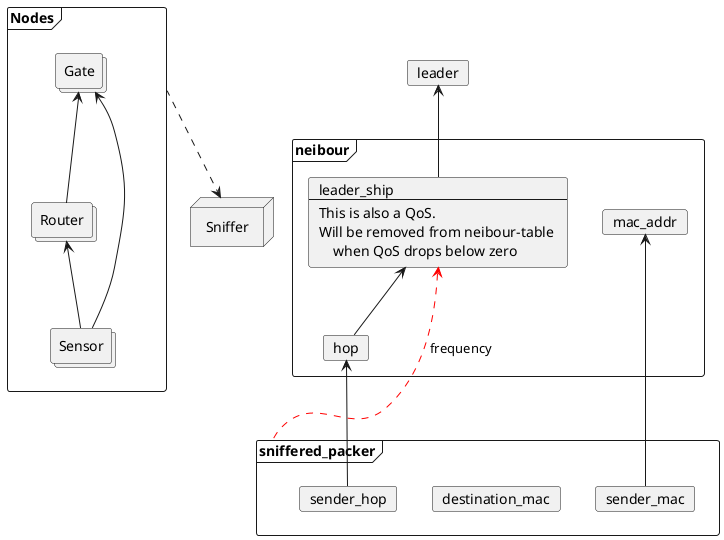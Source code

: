 @startuml
allowmixing

frame Nodes{
    collections Gate
    collections Router
    collections Sensor

    Gate <-- Router
    Gate <-- Sensor
    Router <-- Sensor
}
node Sniffer
Nodes -[dashed]-> Sniffer 


card leader

frame neibour{
    
    card leader_ship[
        leader_ship
        ----
        This is also a QoS. 
        Will be removed from neibour-table 
            when QoS drops below zero
    ]
    card mac_addr
    card hop
    leader_ship <-- hop
}   
leader <-- leader_ship

frame sniffered_packer{
    card sender_mac
    card destination_mac
    card sender_hop
}
mac_addr <-- sender_mac 
hop <-- sender_hop
leader_ship <-[#red,dashed]- sniffered_packer :  frequency

@enduml